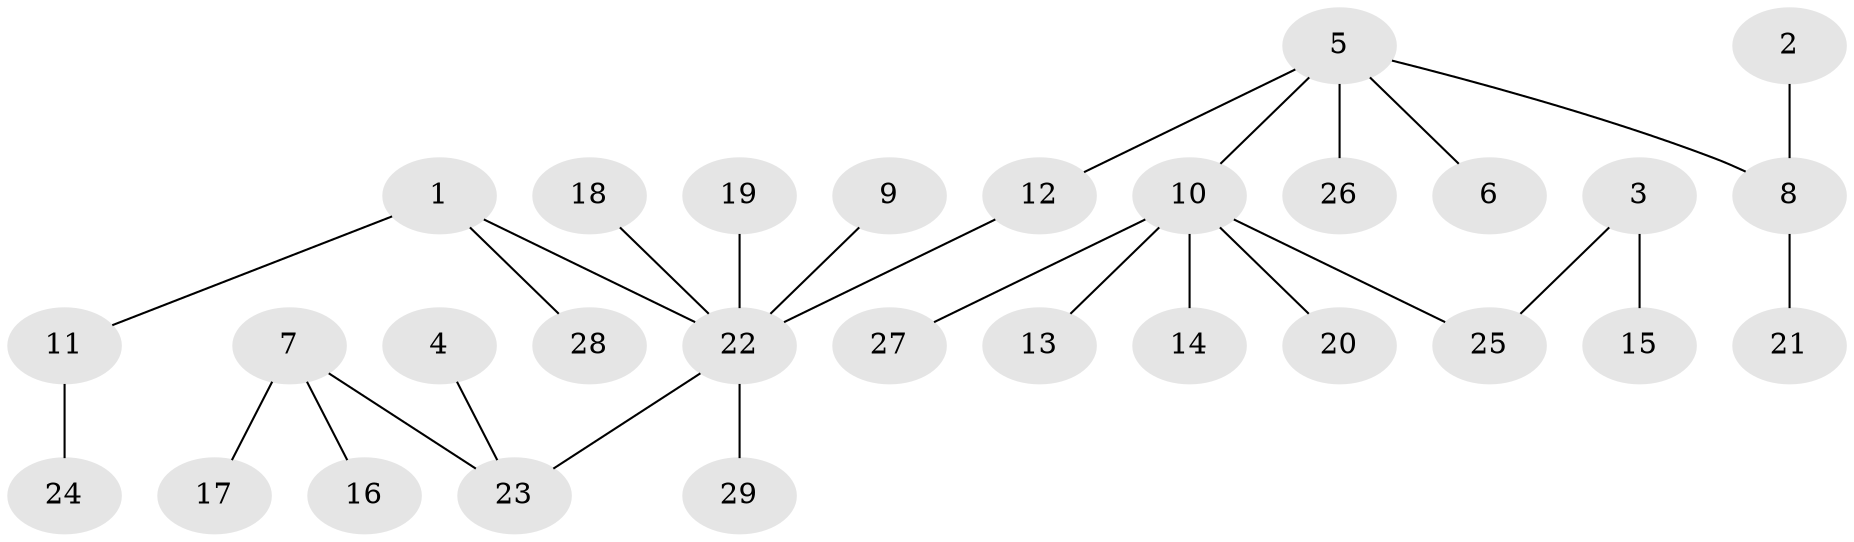 // original degree distribution, {8: 0.017543859649122806, 3: 0.14035087719298245, 5: 0.03508771929824561, 2: 0.21052631578947367, 4: 0.03508771929824561, 7: 0.017543859649122806, 1: 0.543859649122807}
// Generated by graph-tools (version 1.1) at 2025/50/03/09/25 03:50:17]
// undirected, 29 vertices, 28 edges
graph export_dot {
graph [start="1"]
  node [color=gray90,style=filled];
  1;
  2;
  3;
  4;
  5;
  6;
  7;
  8;
  9;
  10;
  11;
  12;
  13;
  14;
  15;
  16;
  17;
  18;
  19;
  20;
  21;
  22;
  23;
  24;
  25;
  26;
  27;
  28;
  29;
  1 -- 11 [weight=1.0];
  1 -- 22 [weight=1.0];
  1 -- 28 [weight=1.0];
  2 -- 8 [weight=1.0];
  3 -- 15 [weight=1.0];
  3 -- 25 [weight=1.0];
  4 -- 23 [weight=1.0];
  5 -- 6 [weight=1.0];
  5 -- 8 [weight=1.0];
  5 -- 10 [weight=1.0];
  5 -- 12 [weight=1.0];
  5 -- 26 [weight=1.0];
  7 -- 16 [weight=1.0];
  7 -- 17 [weight=1.0];
  7 -- 23 [weight=1.0];
  8 -- 21 [weight=1.0];
  9 -- 22 [weight=1.0];
  10 -- 13 [weight=1.0];
  10 -- 14 [weight=1.0];
  10 -- 20 [weight=1.0];
  10 -- 25 [weight=1.0];
  10 -- 27 [weight=1.0];
  11 -- 24 [weight=1.0];
  12 -- 22 [weight=1.0];
  18 -- 22 [weight=1.0];
  19 -- 22 [weight=1.0];
  22 -- 23 [weight=1.0];
  22 -- 29 [weight=1.0];
}
